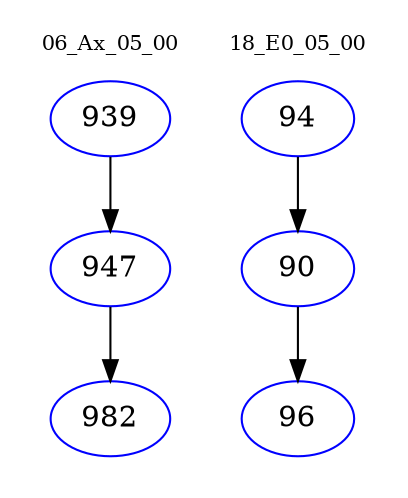 digraph{
subgraph cluster_0 {
color = white
label = "06_Ax_05_00";
fontsize=10;
T0_939 [label="939", color="blue"]
T0_939 -> T0_947 [color="black"]
T0_947 [label="947", color="blue"]
T0_947 -> T0_982 [color="black"]
T0_982 [label="982", color="blue"]
}
subgraph cluster_1 {
color = white
label = "18_E0_05_00";
fontsize=10;
T1_94 [label="94", color="blue"]
T1_94 -> T1_90 [color="black"]
T1_90 [label="90", color="blue"]
T1_90 -> T1_96 [color="black"]
T1_96 [label="96", color="blue"]
}
}
